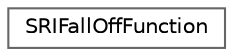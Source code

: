 digraph "Graphical Class Hierarchy"
{
 // LATEX_PDF_SIZE
  bgcolor="transparent";
  edge [fontname=Helvetica,fontsize=10,labelfontname=Helvetica,labelfontsize=10];
  node [fontname=Helvetica,fontsize=10,shape=box,height=0.2,width=0.4];
  rankdir="LR";
  Node0 [id="Node000000",label="SRIFallOffFunction",height=0.2,width=0.4,color="grey40", fillcolor="white", style="filled",URL="$classFoam_1_1SRIFallOffFunction.html",tooltip="The SRI fall-off function."];
}
